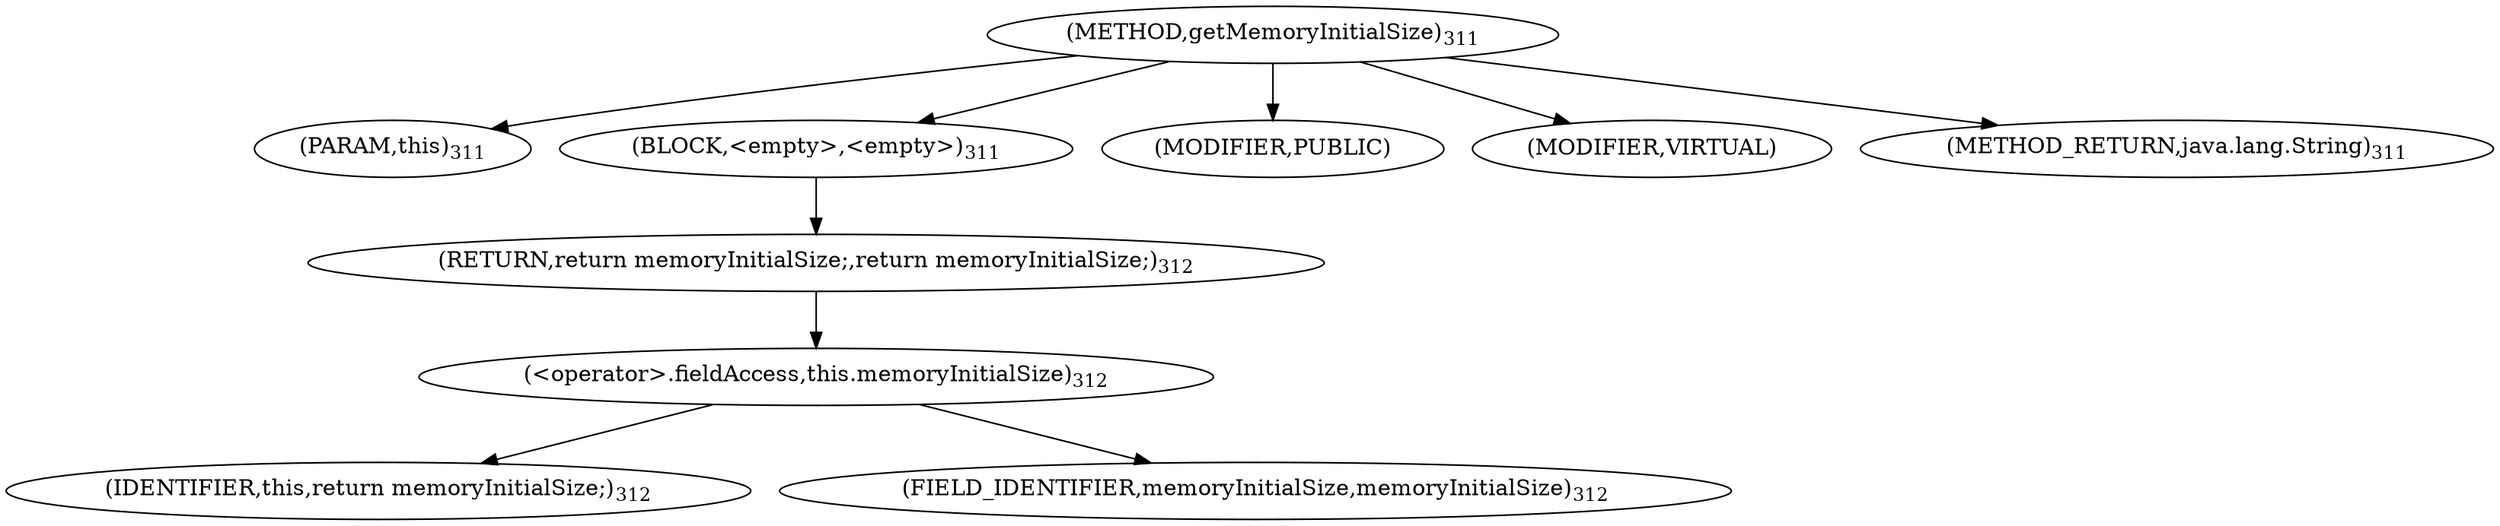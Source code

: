 digraph "getMemoryInitialSize" {  
"510" [label = <(METHOD,getMemoryInitialSize)<SUB>311</SUB>> ]
"511" [label = <(PARAM,this)<SUB>311</SUB>> ]
"512" [label = <(BLOCK,&lt;empty&gt;,&lt;empty&gt;)<SUB>311</SUB>> ]
"513" [label = <(RETURN,return memoryInitialSize;,return memoryInitialSize;)<SUB>312</SUB>> ]
"514" [label = <(&lt;operator&gt;.fieldAccess,this.memoryInitialSize)<SUB>312</SUB>> ]
"515" [label = <(IDENTIFIER,this,return memoryInitialSize;)<SUB>312</SUB>> ]
"516" [label = <(FIELD_IDENTIFIER,memoryInitialSize,memoryInitialSize)<SUB>312</SUB>> ]
"517" [label = <(MODIFIER,PUBLIC)> ]
"518" [label = <(MODIFIER,VIRTUAL)> ]
"519" [label = <(METHOD_RETURN,java.lang.String)<SUB>311</SUB>> ]
  "510" -> "511" 
  "510" -> "512" 
  "510" -> "517" 
  "510" -> "518" 
  "510" -> "519" 
  "512" -> "513" 
  "513" -> "514" 
  "514" -> "515" 
  "514" -> "516" 
}
